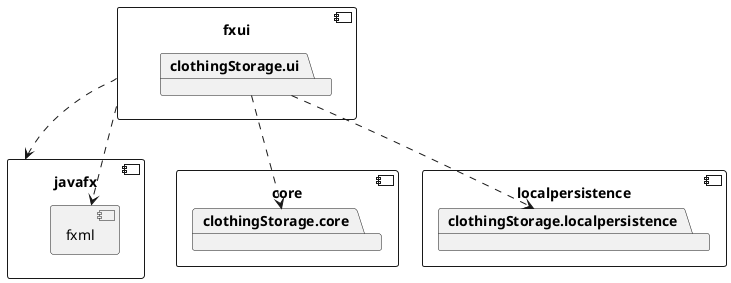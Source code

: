 @startuml architecture

component core {
	package clothingStorage.core
}

component fxui {
	package clothingStorage.ui
}

component localpersistence {
	package clothingStorage.localpersistence
}

clothingStorage.ui ..> clothingStorage.core
clothingStorage.ui ..> clothingStorage.localpersistence

component javafx {
	component fxml {
	}
}

fxui ..> javafx
fxui ..> fxml

@enduml